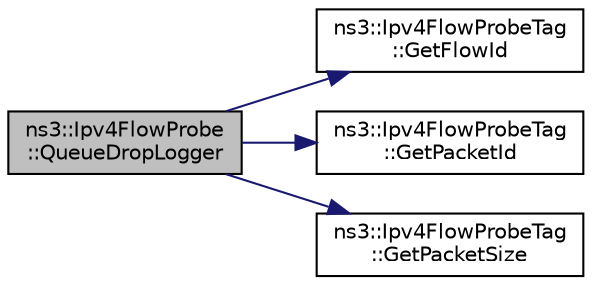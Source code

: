 digraph "ns3::Ipv4FlowProbe::QueueDropLogger"
{
  edge [fontname="Helvetica",fontsize="10",labelfontname="Helvetica",labelfontsize="10"];
  node [fontname="Helvetica",fontsize="10",shape=record];
  rankdir="LR";
  Node1 [label="ns3::Ipv4FlowProbe\l::QueueDropLogger",height=0.2,width=0.4,color="black", fillcolor="grey75", style="filled", fontcolor="black"];
  Node1 -> Node2 [color="midnightblue",fontsize="10",style="solid"];
  Node2 [label="ns3::Ipv4FlowProbeTag\l::GetFlowId",height=0.2,width=0.4,color="black", fillcolor="white", style="filled",URL="$d4/dfc/classns3_1_1Ipv4FlowProbeTag.html#a1476b97f2cf8cd07a7d585c36b33884d",tooltip="Set the flow identifier. "];
  Node1 -> Node3 [color="midnightblue",fontsize="10",style="solid"];
  Node3 [label="ns3::Ipv4FlowProbeTag\l::GetPacketId",height=0.2,width=0.4,color="black", fillcolor="white", style="filled",URL="$d4/dfc/classns3_1_1Ipv4FlowProbeTag.html#a802f284968ab324fbb4858d917c0ff05",tooltip="Set the packet identifier. "];
  Node1 -> Node4 [color="midnightblue",fontsize="10",style="solid"];
  Node4 [label="ns3::Ipv4FlowProbeTag\l::GetPacketSize",height=0.2,width=0.4,color="black", fillcolor="white", style="filled",URL="$d4/dfc/classns3_1_1Ipv4FlowProbeTag.html#ac4d9a3a9b9e9683bc4e10e83fb96531a",tooltip="Get the packet size. "];
}
